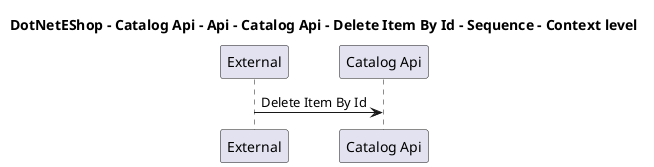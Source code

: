 @startuml

title DotNetEShop - Catalog Api - Api - Catalog Api - Delete Item By Id - Sequence - Context level

participant "External" as C4InterFlow.SoftwareSystems.ExternalSystem
participant "Catalog Api" as DotNetEShop.SoftwareSystems.CatalogApi

C4InterFlow.SoftwareSystems.ExternalSystem -> DotNetEShop.SoftwareSystems.CatalogApi : Delete Item By Id


@enduml
